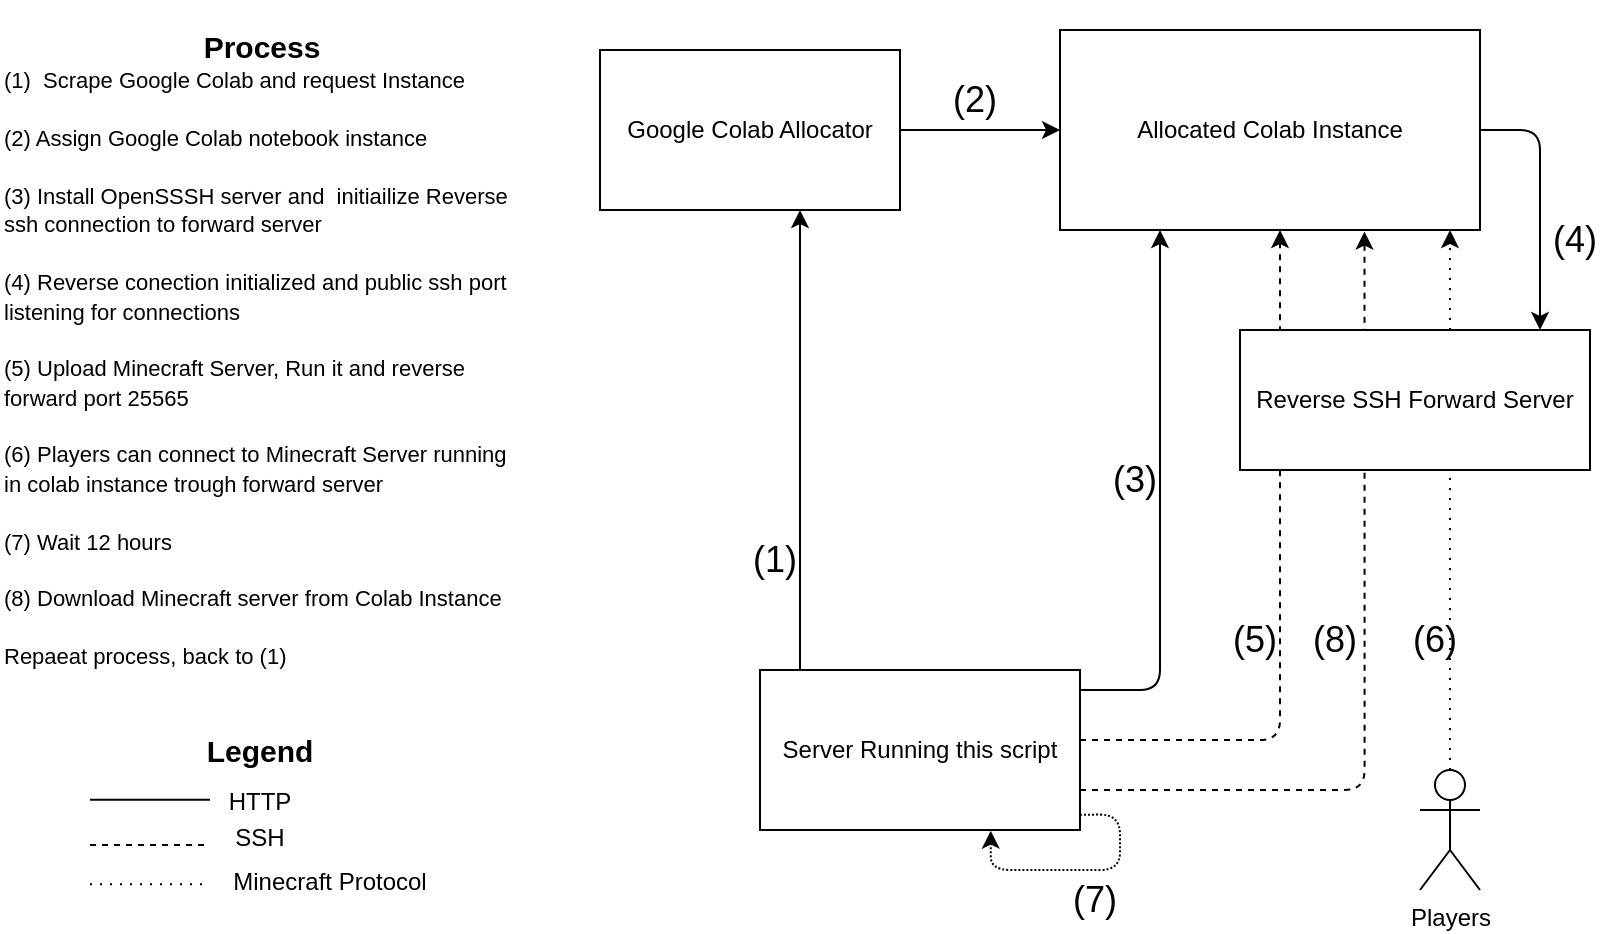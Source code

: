 <mxfile version="20.0.1" type="device"><diagram id="u9U1s7AhyfQXEAVDHk6n" name="Page-1"><mxGraphModel dx="2366" dy="959" grid="1" gridSize="10" guides="1" tooltips="1" connect="1" arrows="1" fold="1" page="1" pageScale="1" pageWidth="3000" pageHeight="1920" math="0" shadow="0"><root><mxCell id="0"/><mxCell id="1" parent="0"/><mxCell id="Sb6CSQGONINLOAKbrc4_-7" style="edgeStyle=orthogonalEdgeStyle;rounded=1;orthogonalLoop=1;jettySize=auto;html=1;" parent="1" source="Sb6CSQGONINLOAKbrc4_-1" target="Sb6CSQGONINLOAKbrc4_-3" edge="1"><mxGeometry relative="1" as="geometry"><Array as="points"><mxPoint x="930" y="670"/></Array></mxGeometry></mxCell><mxCell id="Sb6CSQGONINLOAKbrc4_-8" style="edgeStyle=orthogonalEdgeStyle;rounded=1;orthogonalLoop=1;jettySize=auto;html=1;" parent="1" source="Sb6CSQGONINLOAKbrc4_-1" target="Sb6CSQGONINLOAKbrc4_-2" edge="1"><mxGeometry relative="1" as="geometry"><Array as="points"><mxPoint x="750" y="560"/><mxPoint x="750" y="560"/></Array></mxGeometry></mxCell><mxCell id="Sb6CSQGONINLOAKbrc4_-23" style="edgeStyle=orthogonalEdgeStyle;rounded=1;orthogonalLoop=1;jettySize=auto;html=1;dashed=1;" parent="1" source="Sb6CSQGONINLOAKbrc4_-1" target="Sb6CSQGONINLOAKbrc4_-3" edge="1"><mxGeometry relative="1" as="geometry"><Array as="points"><mxPoint x="990" y="695"/></Array></mxGeometry></mxCell><mxCell id="Sb6CSQGONINLOAKbrc4_-30" style="edgeStyle=orthogonalEdgeStyle;rounded=1;orthogonalLoop=1;jettySize=auto;html=1;entryX=0.725;entryY=1.008;entryDx=0;entryDy=0;entryPerimeter=0;dashed=1;" parent="1" source="Sb6CSQGONINLOAKbrc4_-1" target="Sb6CSQGONINLOAKbrc4_-3" edge="1"><mxGeometry relative="1" as="geometry"><Array as="points"><mxPoint x="1032" y="720"/></Array></mxGeometry></mxCell><mxCell id="Sb6CSQGONINLOAKbrc4_-1" value="Server Running this script" style="rounded=0;whiteSpace=wrap;html=1;" parent="1" vertex="1"><mxGeometry x="730" y="660" width="160" height="80" as="geometry"/></mxCell><mxCell id="Sb6CSQGONINLOAKbrc4_-9" style="edgeStyle=orthogonalEdgeStyle;rounded=1;orthogonalLoop=1;jettySize=auto;html=1;" parent="1" source="Sb6CSQGONINLOAKbrc4_-2" target="Sb6CSQGONINLOAKbrc4_-3" edge="1"><mxGeometry relative="1" as="geometry"/></mxCell><mxCell id="Sb6CSQGONINLOAKbrc4_-2" value="Google Colab Allocator" style="rounded=0;whiteSpace=wrap;html=1;" parent="1" vertex="1"><mxGeometry x="650" y="350" width="150" height="80" as="geometry"/></mxCell><mxCell id="Sb6CSQGONINLOAKbrc4_-21" style="edgeStyle=orthogonalEdgeStyle;rounded=1;orthogonalLoop=1;jettySize=auto;html=1;" parent="1" source="Sb6CSQGONINLOAKbrc4_-3" target="Sb6CSQGONINLOAKbrc4_-20" edge="1"><mxGeometry relative="1" as="geometry"><Array as="points"><mxPoint x="1120" y="390"/></Array></mxGeometry></mxCell><mxCell id="Sb6CSQGONINLOAKbrc4_-3" value="Allocated Colab Instance" style="rounded=0;whiteSpace=wrap;html=1;" parent="1" vertex="1"><mxGeometry x="880" y="340" width="210" height="100" as="geometry"/></mxCell><mxCell id="3bMeUbxLHmOfJkNS5nh0-15" style="edgeStyle=orthogonalEdgeStyle;rounded=0;orthogonalLoop=1;jettySize=auto;html=1;fontSize=18;dashed=1;dashPattern=1 4;" parent="1" source="Sb6CSQGONINLOAKbrc4_-28" edge="1"><mxGeometry relative="1" as="geometry"><mxPoint x="1075" y="440" as="targetPoint"/><Array as="points"/></mxGeometry></mxCell><mxCell id="Sb6CSQGONINLOAKbrc4_-28" value="Players" style="shape=umlActor;verticalLabelPosition=bottom;verticalAlign=top;html=1;outlineConnect=0;" parent="1" vertex="1"><mxGeometry x="1060" y="710" width="30" height="60" as="geometry"/></mxCell><mxCell id="Sb6CSQGONINLOAKbrc4_-33" style="edgeStyle=orthogonalEdgeStyle;rounded=1;orthogonalLoop=1;jettySize=auto;html=1;entryX=0.721;entryY=1.004;entryDx=0;entryDy=0;entryPerimeter=0;dashed=1;dashPattern=1 1;exitX=1;exitY=0.904;exitDx=0;exitDy=0;exitPerimeter=0;" parent="1" source="Sb6CSQGONINLOAKbrc4_-1" target="Sb6CSQGONINLOAKbrc4_-1" edge="1"><mxGeometry relative="1" as="geometry"><Array as="points"><mxPoint x="910" y="732"/><mxPoint x="910" y="760"/><mxPoint x="845" y="760"/></Array></mxGeometry></mxCell><mxCell id="Sb6CSQGONINLOAKbrc4_-20" value="Reverse SSH Forward Server" style="rounded=0;whiteSpace=wrap;html=1;" parent="1" vertex="1"><mxGeometry x="970" y="490" width="175" height="70" as="geometry"/></mxCell><mxCell id="3bMeUbxLHmOfJkNS5nh0-6" value="" style="sketch=0;pointerEvents=1;shadow=0;dashed=0;html=1;strokeColor=none;fillColor=#FFFFFF;labelPosition=center;verticalLabelPosition=bottom;verticalAlign=top;outlineConnect=0;align=center;shape=mxgraph.office.concepts.clock;gradientColor=none;" parent="1" vertex="1"><mxGeometry x="860" y="765" width="20" height="20" as="geometry"/></mxCell><mxCell id="3bMeUbxLHmOfJkNS5nh0-8" value="&lt;br&gt;&lt;div style=&quot;text-align: center;&quot;&gt;&lt;b style=&quot;background-color: initial;&quot;&gt;&lt;font style=&quot;font-size: 15px;&quot;&gt;Process&lt;/font&gt;&lt;/b&gt;&lt;/div&gt;&lt;span style=&quot;font-size: 11px;&quot;&gt;(1)&amp;nbsp; Scrape Google Colab and request Instance&lt;/span&gt;&lt;br&gt;&lt;br&gt;&lt;span style=&quot;font-size: 11px;&quot;&gt;(2) Assign Google Colab notebook instance&lt;br&gt;&lt;/span&gt;&lt;span style=&quot;font-size: 11px;&quot;&gt;&lt;br&gt;&lt;/span&gt;&lt;span style=&quot;font-size: 11px;&quot;&gt;(3) Install OpenSSSH server and&amp;nbsp; initiailize Reverse ssh connection to forward server&lt;br&gt;&lt;/span&gt;&lt;span style=&quot;font-size: 11px;&quot;&gt;&lt;br&gt;&lt;/span&gt;&lt;span style=&quot;font-size: 11px;&quot;&gt;(4) Reverse conection initialized and public ssh port listening for connections&lt;br&gt;&lt;/span&gt;&lt;span style=&quot;font-size: 11px;&quot;&gt;&lt;br&gt;&lt;/span&gt;&lt;span style=&quot;font-size: 11px;&quot;&gt;(5) Upload Minecraft Server, Run it and reverse forward port 25565&lt;br&gt;&lt;/span&gt;&lt;span style=&quot;font-size: 11px;&quot;&gt;&lt;br&gt;(6) Players can connect to Minecraft Server running in colab instance trough forward server&lt;br&gt;&lt;br&gt;&lt;/span&gt;&lt;span style=&quot;font-size: 11px; text-align: center;&quot;&gt;(7) Wait 12 hours&lt;br&gt;&lt;/span&gt;&lt;span style=&quot;font-size: 11px;&quot;&gt;&lt;br&gt;(8) Download Minecraft server from Colab Instance&lt;br&gt;&lt;br&gt;Repaeat process, back to (1)&lt;br&gt;&lt;br&gt;&lt;/span&gt;" style="text;html=1;strokeColor=none;fillColor=none;align=left;verticalAlign=middle;whiteSpace=wrap;rounded=0;" parent="1" vertex="1"><mxGeometry x="350" y="340" width="260" height="320" as="geometry"/></mxCell><mxCell id="3bMeUbxLHmOfJkNS5nh0-10" value="(1)" style="text;html=1;strokeColor=none;fillColor=none;align=center;verticalAlign=middle;whiteSpace=wrap;rounded=0;fontSize=18;" parent="1" vertex="1"><mxGeometry x="720" y="590" width="35" height="30" as="geometry"/></mxCell><mxCell id="3bMeUbxLHmOfJkNS5nh0-12" value="(2)" style="text;html=1;strokeColor=none;fillColor=none;align=center;verticalAlign=middle;whiteSpace=wrap;rounded=0;fontSize=18;" parent="1" vertex="1"><mxGeometry x="820" y="360" width="35" height="30" as="geometry"/></mxCell><mxCell id="3bMeUbxLHmOfJkNS5nh0-13" value="(4)" style="text;html=1;strokeColor=none;fillColor=none;align=center;verticalAlign=middle;whiteSpace=wrap;rounded=0;fontSize=18;" parent="1" vertex="1"><mxGeometry x="1120" y="430" width="35" height="30" as="geometry"/></mxCell><mxCell id="3bMeUbxLHmOfJkNS5nh0-14" value="(5)" style="text;html=1;strokeColor=none;fillColor=none;align=center;verticalAlign=middle;whiteSpace=wrap;rounded=0;fontSize=18;" parent="1" vertex="1"><mxGeometry x="960" y="630" width="35" height="30" as="geometry"/></mxCell><mxCell id="3bMeUbxLHmOfJkNS5nh0-17" value="(3)" style="text;html=1;strokeColor=none;fillColor=none;align=center;verticalAlign=middle;whiteSpace=wrap;rounded=0;fontSize=18;" parent="1" vertex="1"><mxGeometry x="900" y="550" width="35" height="30" as="geometry"/></mxCell><mxCell id="3bMeUbxLHmOfJkNS5nh0-19" value="(8)" style="text;html=1;strokeColor=none;fillColor=none;align=center;verticalAlign=middle;whiteSpace=wrap;rounded=0;fontSize=18;" parent="1" vertex="1"><mxGeometry x="1000" y="630" width="35" height="30" as="geometry"/></mxCell><mxCell id="3bMeUbxLHmOfJkNS5nh0-20" value="(6)" style="text;html=1;strokeColor=none;fillColor=none;align=center;verticalAlign=middle;whiteSpace=wrap;rounded=0;fontSize=18;" parent="1" vertex="1"><mxGeometry x="1050" y="630" width="35" height="30" as="geometry"/></mxCell><mxCell id="3bMeUbxLHmOfJkNS5nh0-21" value="(7)" style="text;html=1;strokeColor=none;fillColor=none;align=center;verticalAlign=middle;whiteSpace=wrap;rounded=0;fontSize=18;" parent="1" vertex="1"><mxGeometry x="880" y="760" width="35" height="30" as="geometry"/></mxCell><mxCell id="3bMeUbxLHmOfJkNS5nh0-31" value="" style="group" parent="1" vertex="1" connectable="0"><mxGeometry x="395" y="720" width="170" height="55" as="geometry"/></mxCell><mxCell id="3bMeUbxLHmOfJkNS5nh0-25" value="" style="endArrow=none;html=1;rounded=0;fontSize=15;" parent="3bMeUbxLHmOfJkNS5nh0-31" edge="1"><mxGeometry width="50" height="50" relative="1" as="geometry"><mxPoint y="4.88" as="sourcePoint"/><mxPoint x="60" y="4.88" as="targetPoint"/></mxGeometry></mxCell><mxCell id="3bMeUbxLHmOfJkNS5nh0-26" value="" style="endArrow=none;dashed=1;html=1;rounded=0;fontSize=15;" parent="3bMeUbxLHmOfJkNS5nh0-31" edge="1"><mxGeometry width="50" height="50" relative="1" as="geometry"><mxPoint y="27.5" as="sourcePoint"/><mxPoint x="60" y="27.5" as="targetPoint"/></mxGeometry></mxCell><mxCell id="3bMeUbxLHmOfJkNS5nh0-27" value="" style="endArrow=none;dashed=1;html=1;rounded=0;fontSize=15;dashPattern=1 4;" parent="3bMeUbxLHmOfJkNS5nh0-31" edge="1"><mxGeometry width="50" height="50" relative="1" as="geometry"><mxPoint y="47.14" as="sourcePoint"/><mxPoint x="60" y="47.14" as="targetPoint"/></mxGeometry></mxCell><mxCell id="3bMeUbxLHmOfJkNS5nh0-28" value="&lt;font style=&quot;font-size: 12px;&quot;&gt;HTTP&lt;/font&gt;" style="text;html=1;strokeColor=none;fillColor=none;align=center;verticalAlign=bottom;whiteSpace=wrap;rounded=0;fontSize=12;strokeWidth=15;" parent="3bMeUbxLHmOfJkNS5nh0-31" vertex="1"><mxGeometry x="70" width="30" height="15" as="geometry"/></mxCell><mxCell id="3bMeUbxLHmOfJkNS5nh0-29" value="&lt;font style=&quot;font-size: 12px;&quot;&gt;SSH&lt;/font&gt;" style="text;html=1;strokeColor=none;fillColor=none;align=center;verticalAlign=bottom;whiteSpace=wrap;rounded=0;fontSize=12;strokeWidth=15;" parent="3bMeUbxLHmOfJkNS5nh0-31" vertex="1"><mxGeometry x="70" y="17.5" width="30" height="15" as="geometry"/></mxCell><mxCell id="3bMeUbxLHmOfJkNS5nh0-30" value="&lt;font style=&quot;font-size: 12px;&quot;&gt;Minecraft Protocol&lt;/font&gt;" style="text;html=1;strokeColor=none;fillColor=none;align=center;verticalAlign=bottom;whiteSpace=wrap;rounded=0;fontSize=12;strokeWidth=15;" parent="3bMeUbxLHmOfJkNS5nh0-31" vertex="1"><mxGeometry x="70" y="40" width="100" height="15" as="geometry"/></mxCell><mxCell id="3bMeUbxLHmOfJkNS5nh0-35" value="Legend" style="text;html=1;strokeColor=none;fillColor=none;align=center;verticalAlign=middle;whiteSpace=wrap;rounded=0;fontSize=15;fontStyle=1" parent="1" vertex="1"><mxGeometry x="450" y="685" width="60" height="30" as="geometry"/></mxCell></root></mxGraphModel></diagram></mxfile>